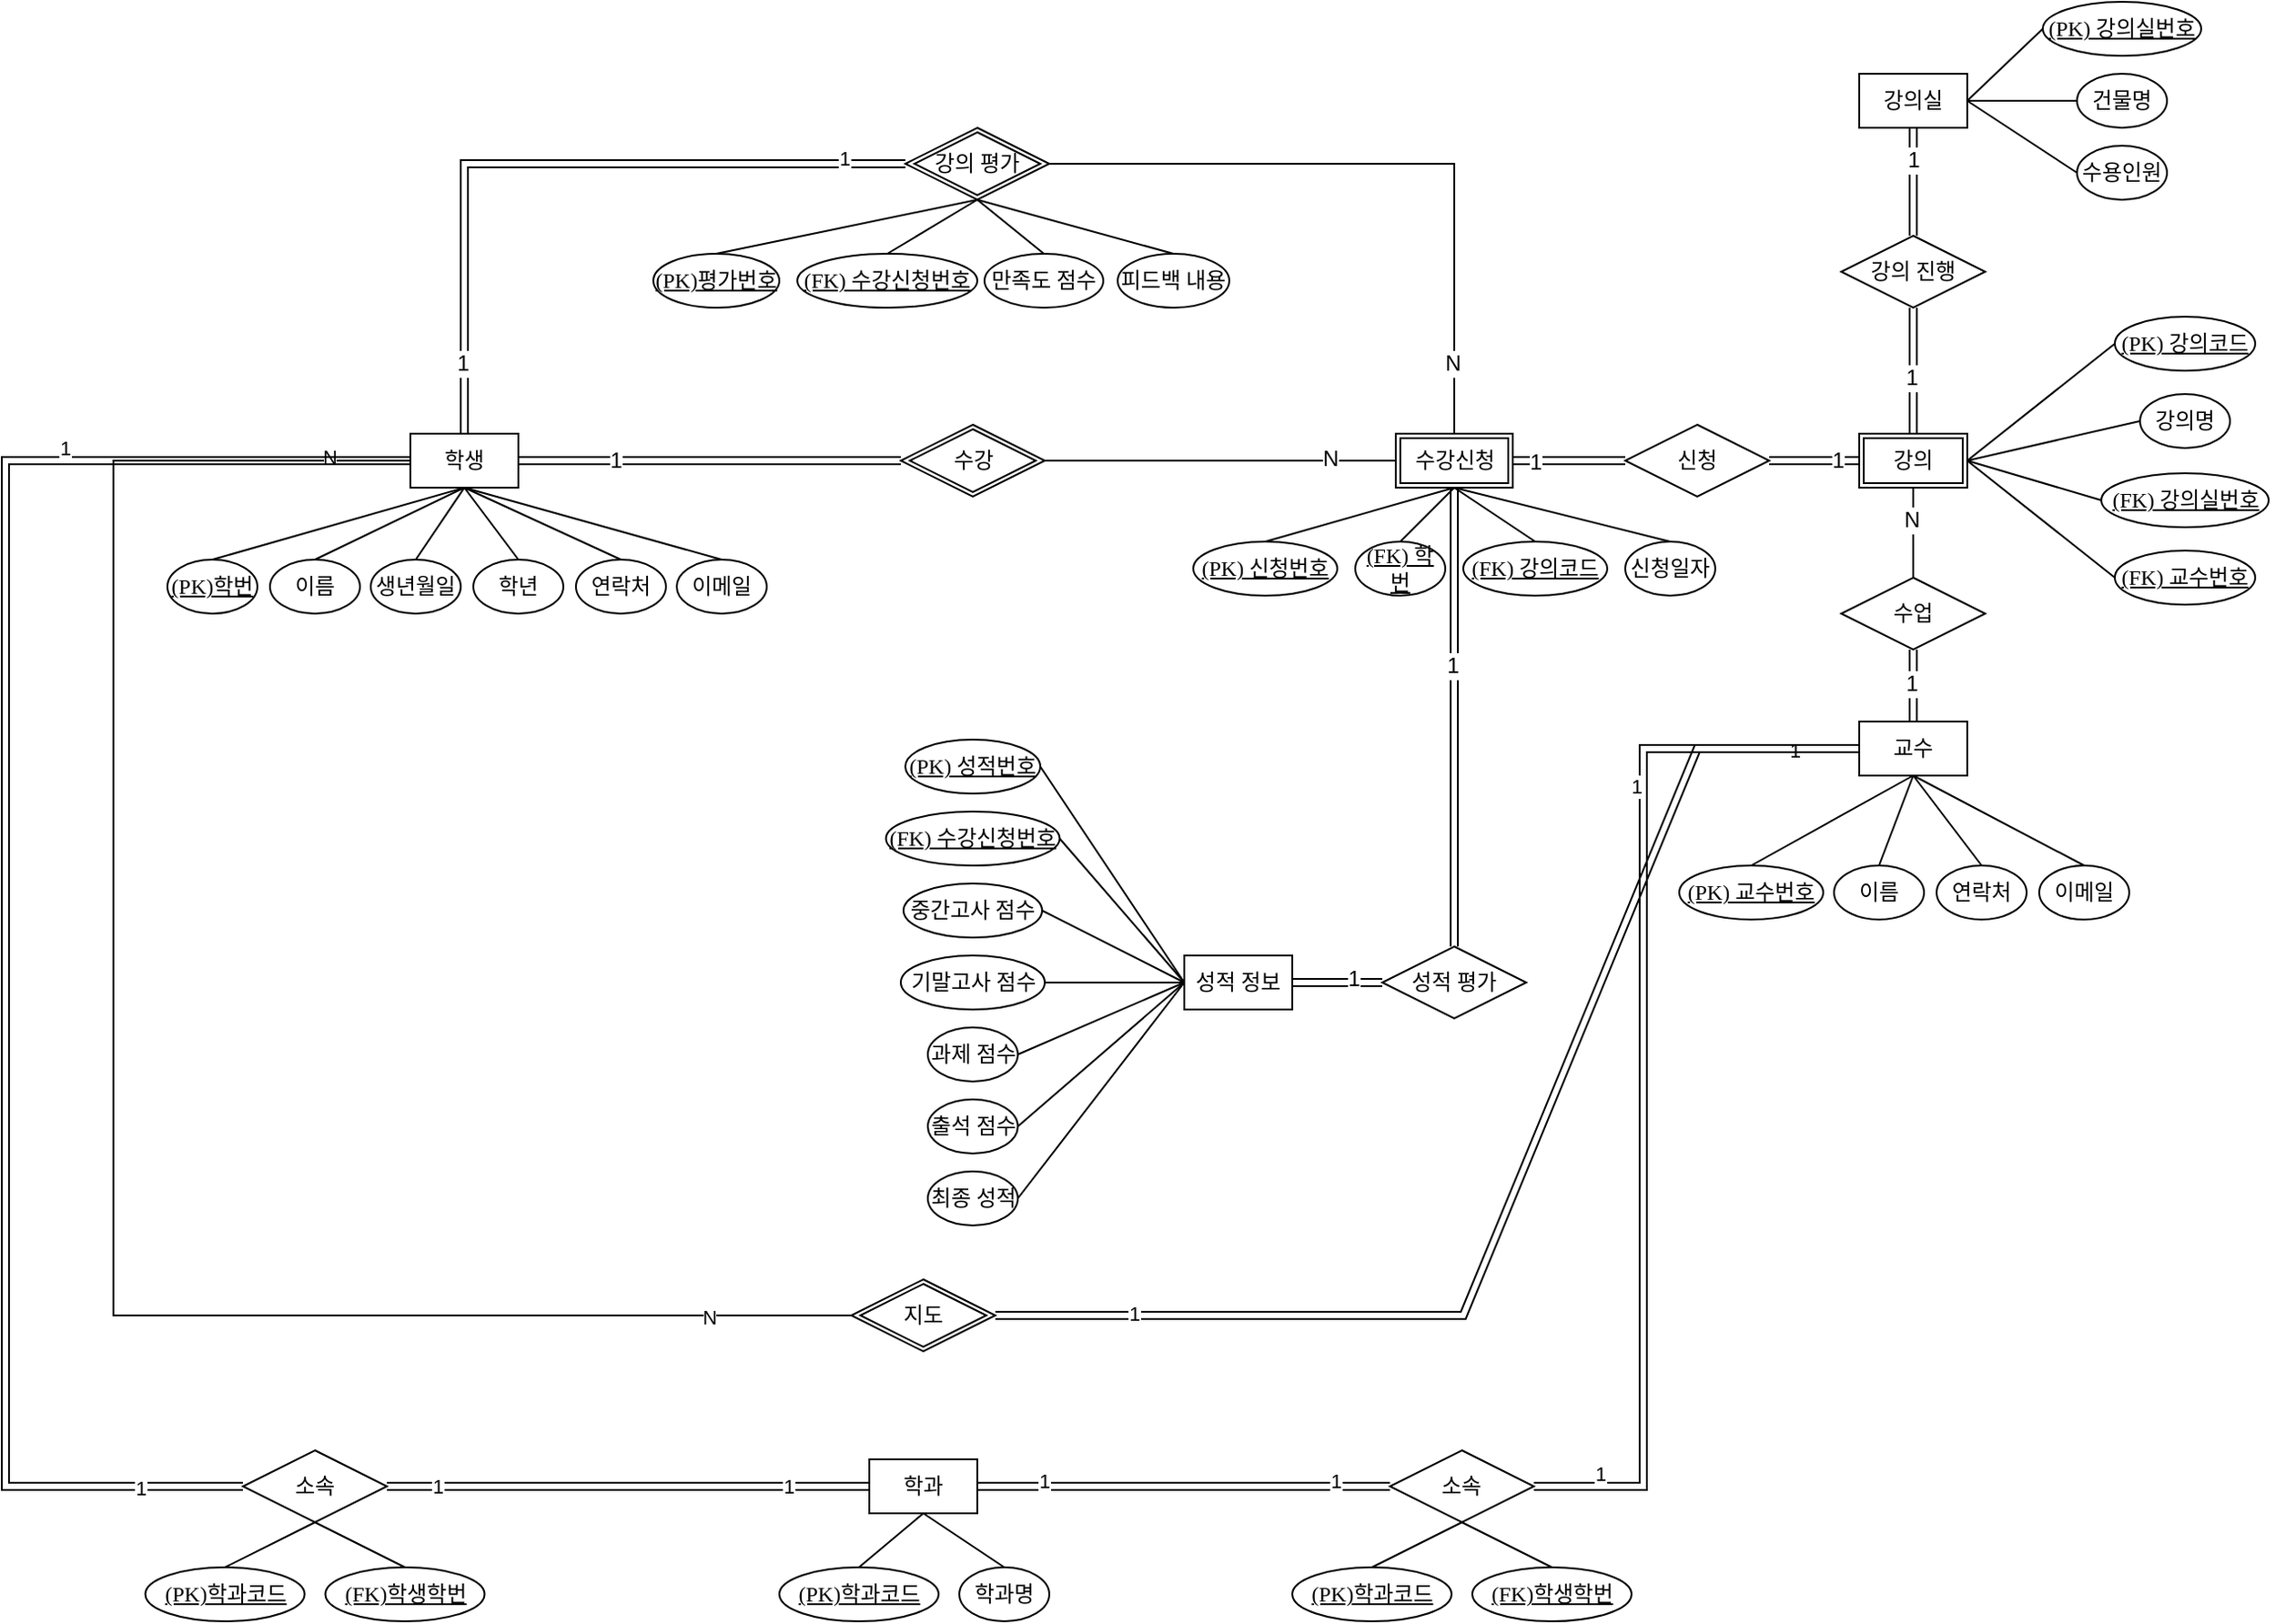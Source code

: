 <mxfile version="26.2.14">
  <diagram name="페이지-1" id="u4H2TjK39akYJ7ZPBIRg">
    <mxGraphModel dx="1124" dy="1346" grid="1" gridSize="10" guides="1" tooltips="1" connect="1" arrows="1" fold="1" page="1" pageScale="1" pageWidth="1500" pageHeight="1300" math="0" shadow="0">
      <root>
        <mxCell id="0" />
        <mxCell id="1" parent="0" />
        <mxCell id="-he7Gmgk-taw1Ec9X0cC-44" value="" style="group;fontFamily=Noto Sans KR;fontSource=https%3A%2F%2Ffonts.googleapis.com%2Fcss%3Ffamily%3DNoto%2BSans%2BKR;" parent="1" vertex="1" connectable="0">
          <mxGeometry x="1012" y="560" width="276" height="110" as="geometry" />
        </mxCell>
        <mxCell id="-he7Gmgk-taw1Ec9X0cC-17" value="&lt;font data-font-src=&quot;https://fonts.googleapis.com/css?family=Noto+Sans+KR&quot;&gt;교수&lt;/font&gt;" style="rounded=0;whiteSpace=wrap;html=1;fontFamily=Noto Sans KR;fontSource=https%3A%2F%2Ffonts.googleapis.com%2Fcss%3Ffamily%3DNoto%2BSans%2BKR;" parent="-he7Gmgk-taw1Ec9X0cC-44" vertex="1">
          <mxGeometry x="108" width="60" height="30" as="geometry" />
        </mxCell>
        <mxCell id="-he7Gmgk-taw1Ec9X0cC-19" value="&lt;font&gt;(PK) 교수번호&lt;/font&gt;" style="ellipse;whiteSpace=wrap;html=1;fontFamily=Noto Sans KR;fontSource=https%3A%2F%2Ffonts.googleapis.com%2Fcss%3Ffamily%3DNoto%2BSans%2BKR;fontStyle=4" parent="-he7Gmgk-taw1Ec9X0cC-44" vertex="1">
          <mxGeometry x="8" y="80" width="80" height="30" as="geometry" />
        </mxCell>
        <mxCell id="-he7Gmgk-taw1Ec9X0cC-20" value="&lt;font&gt;이름&lt;/font&gt;" style="ellipse;whiteSpace=wrap;html=1;fontFamily=Noto Sans KR;fontSource=https%3A%2F%2Ffonts.googleapis.com%2Fcss%3Ffamily%3DNoto%2BSans%2BKR;" parent="-he7Gmgk-taw1Ec9X0cC-44" vertex="1">
          <mxGeometry x="94" y="80" width="50" height="30" as="geometry" />
        </mxCell>
        <mxCell id="-he7Gmgk-taw1Ec9X0cC-21" value="연락처" style="ellipse;whiteSpace=wrap;html=1;fontFamily=Noto Sans KR;fontSource=https%3A%2F%2Ffonts.googleapis.com%2Fcss%3Ffamily%3DNoto%2BSans%2BKR;" parent="-he7Gmgk-taw1Ec9X0cC-44" vertex="1">
          <mxGeometry x="151" y="80" width="50" height="30" as="geometry" />
        </mxCell>
        <mxCell id="-he7Gmgk-taw1Ec9X0cC-22" value="이메일" style="ellipse;whiteSpace=wrap;html=1;fontFamily=Noto Sans KR;fontSource=https%3A%2F%2Ffonts.googleapis.com%2Fcss%3Ffamily%3DNoto%2BSans%2BKR;" parent="-he7Gmgk-taw1Ec9X0cC-44" vertex="1">
          <mxGeometry x="208" y="80" width="50" height="30" as="geometry" />
        </mxCell>
        <mxCell id="-he7Gmgk-taw1Ec9X0cC-26" value="" style="endArrow=none;html=1;rounded=0;entryX=0.5;entryY=1;entryDx=0;entryDy=0;exitX=0.5;exitY=0;exitDx=0;exitDy=0;fontFamily=Noto Sans KR;fontSource=https%3A%2F%2Ffonts.googleapis.com%2Fcss%3Ffamily%3DNoto%2BSans%2BKR;" parent="-he7Gmgk-taw1Ec9X0cC-44" source="-he7Gmgk-taw1Ec9X0cC-19" target="-he7Gmgk-taw1Ec9X0cC-17" edge="1">
          <mxGeometry width="50" height="50" relative="1" as="geometry">
            <mxPoint x="173" y="260" as="sourcePoint" />
            <mxPoint x="223" y="210" as="targetPoint" />
          </mxGeometry>
        </mxCell>
        <mxCell id="-he7Gmgk-taw1Ec9X0cC-27" value="" style="endArrow=none;html=1;rounded=0;entryX=0.5;entryY=1;entryDx=0;entryDy=0;exitX=0.5;exitY=0;exitDx=0;exitDy=0;fontFamily=Noto Sans KR;fontSource=https%3A%2F%2Ffonts.googleapis.com%2Fcss%3Ffamily%3DNoto%2BSans%2BKR;" parent="-he7Gmgk-taw1Ec9X0cC-44" source="-he7Gmgk-taw1Ec9X0cC-20" target="-he7Gmgk-taw1Ec9X0cC-17" edge="1">
          <mxGeometry width="50" height="50" relative="1" as="geometry">
            <mxPoint x="173" y="260" as="sourcePoint" />
            <mxPoint x="223" y="210" as="targetPoint" />
          </mxGeometry>
        </mxCell>
        <mxCell id="-he7Gmgk-taw1Ec9X0cC-28" value="" style="endArrow=none;html=1;rounded=0;entryX=0.5;entryY=1;entryDx=0;entryDy=0;exitX=0.5;exitY=0;exitDx=0;exitDy=0;fontFamily=Noto Sans KR;fontSource=https%3A%2F%2Ffonts.googleapis.com%2Fcss%3Ffamily%3DNoto%2BSans%2BKR;" parent="-he7Gmgk-taw1Ec9X0cC-44" source="-he7Gmgk-taw1Ec9X0cC-21" target="-he7Gmgk-taw1Ec9X0cC-17" edge="1">
          <mxGeometry width="50" height="50" relative="1" as="geometry">
            <mxPoint x="173" y="260" as="sourcePoint" />
            <mxPoint x="223" y="210" as="targetPoint" />
          </mxGeometry>
        </mxCell>
        <mxCell id="-he7Gmgk-taw1Ec9X0cC-29" value="" style="endArrow=none;html=1;rounded=0;entryX=0.5;entryY=1;entryDx=0;entryDy=0;exitX=0.5;exitY=0;exitDx=0;exitDy=0;fontFamily=Noto Sans KR;fontSource=https%3A%2F%2Ffonts.googleapis.com%2Fcss%3Ffamily%3DNoto%2BSans%2BKR;" parent="-he7Gmgk-taw1Ec9X0cC-44" source="-he7Gmgk-taw1Ec9X0cC-22" target="-he7Gmgk-taw1Ec9X0cC-17" edge="1">
          <mxGeometry width="50" height="50" relative="1" as="geometry">
            <mxPoint x="173" y="260" as="sourcePoint" />
            <mxPoint x="223" y="210" as="targetPoint" />
          </mxGeometry>
        </mxCell>
        <mxCell id="qAFrtIwpJTjvJXIb0N1f-30" value="" style="endArrow=none;html=1;rounded=0;exitX=1;exitY=0.5;exitDx=0;exitDy=0;fontFamily=Noto Sans KR;fontSource=https%3A%2F%2Ffonts.googleapis.com%2Fcss%3Ffamily%3DNoto%2BSans%2BKR;entryX=0;entryY=0.5;entryDx=0;entryDy=0;shape=link;" parent="1" source="qAFrtIwpJTjvJXIb0N1f-89" target="qAFrtIwpJTjvJXIb0N1f-105" edge="1">
          <mxGeometry width="50" height="50" relative="1" as="geometry">
            <mxPoint x="850" y="410" as="sourcePoint" />
            <mxPoint x="1000" y="438" as="targetPoint" />
          </mxGeometry>
        </mxCell>
        <mxCell id="qAFrtIwpJTjvJXIb0N1f-163" value="1" style="edgeLabel;html=1;align=center;verticalAlign=middle;resizable=0;points=[];pointerEvents=0;fontFamily=Helvetica;fontSize=12;fontColor=default;fillColor=none;gradientColor=none;" parent="qAFrtIwpJTjvJXIb0N1f-30" vertex="1" connectable="0">
          <mxGeometry x="-0.594" y="-1" relative="1" as="geometry">
            <mxPoint as="offset" />
          </mxGeometry>
        </mxCell>
        <mxCell id="qAFrtIwpJTjvJXIb0N1f-86" value="" style="endArrow=none;html=1;rounded=0;fontFamily=Helvetica;fontSize=12;fontColor=default;entryX=0.5;entryY=0;entryDx=0;entryDy=0;exitX=0;exitY=0.5;exitDx=0;exitDy=0;shape=link;" parent="1" source="qAFrtIwpJTjvJXIb0N1f-98" target="-he7Gmgk-taw1Ec9X0cC-1" edge="1">
          <mxGeometry width="50" height="50" relative="1" as="geometry">
            <mxPoint x="600" y="490" as="sourcePoint" />
            <mxPoint x="970" y="600" as="targetPoint" />
            <Array as="points">
              <mxPoint x="345" y="250" />
            </Array>
          </mxGeometry>
        </mxCell>
        <mxCell id="qAFrtIwpJTjvJXIb0N1f-146" value="1" style="edgeLabel;html=1;align=center;verticalAlign=middle;resizable=0;points=[];pointerEvents=0;fontFamily=Helvetica;fontSize=12;fontColor=default;fillColor=none;gradientColor=none;" parent="qAFrtIwpJTjvJXIb0N1f-86" vertex="1" connectable="0">
          <mxGeometry x="0.797" y="-1" relative="1" as="geometry">
            <mxPoint y="1" as="offset" />
          </mxGeometry>
        </mxCell>
        <mxCell id="p_DmAXAKI90noaZqmgIT-13" value="1" style="edgeLabel;html=1;align=center;verticalAlign=middle;resizable=0;points=[];" vertex="1" connectable="0" parent="qAFrtIwpJTjvJXIb0N1f-86">
          <mxGeometry x="-0.825" y="-5" relative="1" as="geometry">
            <mxPoint y="2" as="offset" />
          </mxGeometry>
        </mxCell>
        <mxCell id="qAFrtIwpJTjvJXIb0N1f-17" value="&lt;font&gt;(PK) 신청번호&lt;/font&gt;" style="ellipse;whiteSpace=wrap;html=1;fontFamily=Noto Sans KR;fontSource=https%3A%2F%2Ffonts.googleapis.com%2Fcss%3Ffamily%3DNoto%2BSans%2BKR;fontStyle=4" parent="1" vertex="1">
          <mxGeometry x="750" y="460" width="80" height="30" as="geometry" />
        </mxCell>
        <mxCell id="qAFrtIwpJTjvJXIb0N1f-18" value="&lt;font&gt;&lt;u&gt;(FK) 학번&lt;/u&gt;&lt;/font&gt;" style="ellipse;whiteSpace=wrap;html=1;fontFamily=Noto Sans KR;fontSource=https%3A%2F%2Ffonts.googleapis.com%2Fcss%3Ffamily%3DNoto%2BSans%2BKR;" parent="1" vertex="1">
          <mxGeometry x="840" y="460" width="50" height="30" as="geometry" />
        </mxCell>
        <mxCell id="qAFrtIwpJTjvJXIb0N1f-20" value="&lt;font&gt;신청일자&lt;/font&gt;" style="ellipse;whiteSpace=wrap;html=1;fontFamily=Noto Sans KR;fontSource=https%3A%2F%2Ffonts.googleapis.com%2Fcss%3Ffamily%3DNoto%2BSans%2BKR;" parent="1" vertex="1">
          <mxGeometry x="990" y="460" width="50" height="30" as="geometry" />
        </mxCell>
        <mxCell id="qAFrtIwpJTjvJXIb0N1f-23" value="" style="endArrow=none;html=1;rounded=0;exitX=0.5;exitY=0;exitDx=0;exitDy=0;entryX=0.5;entryY=1;entryDx=0;entryDy=0;fontFamily=Noto Sans KR;fontSource=https%3A%2F%2Ffonts.googleapis.com%2Fcss%3Ffamily%3DNoto%2BSans%2BKR;" parent="1" source="qAFrtIwpJTjvJXIb0N1f-17" target="qAFrtIwpJTjvJXIb0N1f-89" edge="1">
          <mxGeometry width="50" height="50" relative="1" as="geometry">
            <mxPoint x="520" y="360" as="sourcePoint" />
            <mxPoint x="805" y="390" as="targetPoint" />
          </mxGeometry>
        </mxCell>
        <mxCell id="qAFrtIwpJTjvJXIb0N1f-24" value="" style="endArrow=none;html=1;rounded=0;entryX=0.5;entryY=1;entryDx=0;entryDy=0;exitX=0.5;exitY=0;exitDx=0;exitDy=0;fontFamily=Noto Sans KR;fontSource=https%3A%2F%2Ffonts.googleapis.com%2Fcss%3Ffamily%3DNoto%2BSans%2BKR;" parent="1" source="qAFrtIwpJTjvJXIb0N1f-18" target="qAFrtIwpJTjvJXIb0N1f-89" edge="1">
          <mxGeometry width="50" height="50" relative="1" as="geometry">
            <mxPoint x="520" y="360" as="sourcePoint" />
            <mxPoint x="805" y="390" as="targetPoint" />
          </mxGeometry>
        </mxCell>
        <mxCell id="qAFrtIwpJTjvJXIb0N1f-25" value="" style="endArrow=none;html=1;rounded=0;entryX=0.5;entryY=1;entryDx=0;entryDy=0;exitX=0.5;exitY=0;exitDx=0;exitDy=0;fontFamily=Noto Sans KR;fontSource=https%3A%2F%2Ffonts.googleapis.com%2Fcss%3Ffamily%3DNoto%2BSans%2BKR;" parent="1" source="qAFrtIwpJTjvJXIb0N1f-19" target="qAFrtIwpJTjvJXIb0N1f-89" edge="1">
          <mxGeometry width="50" height="50" relative="1" as="geometry">
            <mxPoint x="520" y="360" as="sourcePoint" />
            <mxPoint x="805" y="390" as="targetPoint" />
          </mxGeometry>
        </mxCell>
        <mxCell id="qAFrtIwpJTjvJXIb0N1f-26" value="" style="endArrow=none;html=1;rounded=0;entryX=0.5;entryY=1;entryDx=0;entryDy=0;exitX=0.5;exitY=0;exitDx=0;exitDy=0;fontFamily=Noto Sans KR;fontSource=https%3A%2F%2Ffonts.googleapis.com%2Fcss%3Ffamily%3DNoto%2BSans%2BKR;" parent="1" source="qAFrtIwpJTjvJXIb0N1f-20" target="qAFrtIwpJTjvJXIb0N1f-89" edge="1">
          <mxGeometry width="50" height="50" relative="1" as="geometry">
            <mxPoint x="520" y="360" as="sourcePoint" />
            <mxPoint x="805" y="390" as="targetPoint" />
          </mxGeometry>
        </mxCell>
        <mxCell id="qAFrtIwpJTjvJXIb0N1f-104" value="" style="endArrow=none;html=1;rounded=0;fontFamily=Helvetica;fontSize=12;fontColor=default;entryX=0.5;entryY=0;entryDx=0;entryDy=0;exitX=1;exitY=0.5;exitDx=0;exitDy=0;" parent="1" source="qAFrtIwpJTjvJXIb0N1f-98" target="qAFrtIwpJTjvJXIb0N1f-89" edge="1">
          <mxGeometry width="50" height="50" relative="1" as="geometry">
            <mxPoint x="670" y="470" as="sourcePoint" />
            <mxPoint x="720" y="420" as="targetPoint" />
            <Array as="points">
              <mxPoint x="895" y="250" />
            </Array>
          </mxGeometry>
        </mxCell>
        <mxCell id="qAFrtIwpJTjvJXIb0N1f-147" value="N" style="edgeLabel;html=1;align=center;verticalAlign=middle;resizable=0;points=[];pointerEvents=0;fontFamily=Helvetica;fontSize=12;fontColor=default;fillColor=none;gradientColor=none;" parent="qAFrtIwpJTjvJXIb0N1f-104" vertex="1" connectable="0">
          <mxGeometry x="0.786" y="-1" relative="1" as="geometry">
            <mxPoint y="1" as="offset" />
          </mxGeometry>
        </mxCell>
        <mxCell id="qAFrtIwpJTjvJXIb0N1f-105" value="신청" style="rhombus;whiteSpace=wrap;html=1;pointerEvents=0;align=center;verticalAlign=middle;fontFamily=Noto Sans KR;fontSize=12;labelBackgroundColor=none;fontSource=https%3A%2F%2Ffonts.googleapis.com%2Fcss%3Ffamily%3DNoto%2BSans%2BKR;" parent="1" vertex="1">
          <mxGeometry x="990" y="395" width="80" height="40" as="geometry" />
        </mxCell>
        <mxCell id="qAFrtIwpJTjvJXIb0N1f-109" value="" style="endArrow=none;html=1;rounded=0;fontFamily=Helvetica;fontSize=12;fontColor=default;entryX=0;entryY=0.5;entryDx=0;entryDy=0;exitX=1;exitY=0.5;exitDx=0;exitDy=0;shape=link;" parent="1" source="qAFrtIwpJTjvJXIb0N1f-105" target="-he7Gmgk-taw1Ec9X0cC-32" edge="1">
          <mxGeometry width="50" height="50" relative="1" as="geometry">
            <mxPoint x="890" y="600" as="sourcePoint" />
            <mxPoint x="940" y="550" as="targetPoint" />
          </mxGeometry>
        </mxCell>
        <mxCell id="qAFrtIwpJTjvJXIb0N1f-164" value="1" style="edgeLabel;html=1;align=center;verticalAlign=middle;resizable=0;points=[];pointerEvents=0;fontFamily=Helvetica;fontSize=12;fontColor=default;fillColor=none;gradientColor=none;" parent="qAFrtIwpJTjvJXIb0N1f-109" vertex="1" connectable="0">
          <mxGeometry x="0.512" relative="1" as="geometry">
            <mxPoint as="offset" />
          </mxGeometry>
        </mxCell>
        <mxCell id="qAFrtIwpJTjvJXIb0N1f-114" value="" style="group" parent="1" vertex="1" connectable="0">
          <mxGeometry x="1120" y="335" width="230" height="160" as="geometry" />
        </mxCell>
        <mxCell id="-he7Gmgk-taw1Ec9X0cC-32" value="&lt;font data-font-src=&quot;https://fonts.googleapis.com/css?family=Noto+Sans+KR&quot;&gt;강의&lt;/font&gt;" style="rounded=0;whiteSpace=wrap;html=1;fontFamily=Noto Sans KR;fontSource=https%3A%2F%2Ffonts.googleapis.com%2Fcss%3Ffamily%3DNoto%2BSans%2BKR;" parent="qAFrtIwpJTjvJXIb0N1f-114" vertex="1">
          <mxGeometry y="65" width="60" height="30" as="geometry" />
        </mxCell>
        <mxCell id="-he7Gmgk-taw1Ec9X0cC-34" value="&lt;font&gt;&lt;u&gt;(PK) 강의코드&lt;/u&gt;&lt;/font&gt;" style="ellipse;whiteSpace=wrap;html=1;fontFamily=Noto Sans KR;fontSource=https%3A%2F%2Ffonts.googleapis.com%2Fcss%3Ffamily%3DNoto%2BSans%2BKR;" parent="qAFrtIwpJTjvJXIb0N1f-114" vertex="1">
          <mxGeometry x="142" width="78" height="30" as="geometry" />
        </mxCell>
        <mxCell id="-he7Gmgk-taw1Ec9X0cC-35" value="&lt;font&gt;강의명&lt;/font&gt;" style="ellipse;whiteSpace=wrap;html=1;fontFamily=Noto Sans KR;fontSource=https%3A%2F%2Ffonts.googleapis.com%2Fcss%3Ffamily%3DNoto%2BSans%2BKR;" parent="qAFrtIwpJTjvJXIb0N1f-114" vertex="1">
          <mxGeometry x="156" y="43" width="50" height="30" as="geometry" />
        </mxCell>
        <mxCell id="-he7Gmgk-taw1Ec9X0cC-36" value="&lt;span style=&quot;&quot;&gt;&lt;u&gt;(FK) 강의실번호&lt;/u&gt;&lt;/span&gt;" style="ellipse;whiteSpace=wrap;html=1;fontFamily=Noto Sans KR;fontSource=https%3A%2F%2Ffonts.googleapis.com%2Fcss%3Ffamily%3DNoto%2BSans%2BKR;" parent="qAFrtIwpJTjvJXIb0N1f-114" vertex="1">
          <mxGeometry x="134.5" y="87" width="93" height="30" as="geometry" />
        </mxCell>
        <mxCell id="-he7Gmgk-taw1Ec9X0cC-37" value="&lt;font&gt;&lt;u&gt;(FK) 교수번호&lt;/u&gt;&lt;/font&gt;" style="ellipse;whiteSpace=wrap;html=1;fontFamily=Noto Sans KR;fontSource=https%3A%2F%2Ffonts.googleapis.com%2Fcss%3Ffamily%3DNoto%2BSans%2BKR;" parent="qAFrtIwpJTjvJXIb0N1f-114" vertex="1">
          <mxGeometry x="142" y="130" width="78" height="30" as="geometry" />
        </mxCell>
        <mxCell id="qAFrtIwpJTjvJXIb0N1f-110" value="" style="endArrow=none;html=1;rounded=0;fontFamily=Helvetica;fontSize=12;fontColor=default;entryX=1;entryY=0.5;entryDx=0;entryDy=0;exitX=0;exitY=0.5;exitDx=0;exitDy=0;" parent="qAFrtIwpJTjvJXIb0N1f-114" source="-he7Gmgk-taw1Ec9X0cC-34" target="-he7Gmgk-taw1Ec9X0cC-32" edge="1">
          <mxGeometry width="50" height="50" relative="1" as="geometry">
            <mxPoint x="187" y="122.5" as="sourcePoint" />
            <mxPoint x="237" y="72.5" as="targetPoint" />
          </mxGeometry>
        </mxCell>
        <mxCell id="qAFrtIwpJTjvJXIb0N1f-111" value="" style="endArrow=none;html=1;rounded=0;fontFamily=Helvetica;fontSize=12;fontColor=default;exitX=1;exitY=0.5;exitDx=0;exitDy=0;entryX=0;entryY=0.5;entryDx=0;entryDy=0;" parent="qAFrtIwpJTjvJXIb0N1f-114" source="-he7Gmgk-taw1Ec9X0cC-32" target="-he7Gmgk-taw1Ec9X0cC-35" edge="1">
          <mxGeometry width="50" height="50" relative="1" as="geometry">
            <mxPoint x="187" y="122.5" as="sourcePoint" />
            <mxPoint x="237" y="72.5" as="targetPoint" />
          </mxGeometry>
        </mxCell>
        <mxCell id="qAFrtIwpJTjvJXIb0N1f-112" value="" style="endArrow=none;html=1;rounded=0;fontFamily=Helvetica;fontSize=12;fontColor=default;entryX=1;entryY=0.5;entryDx=0;entryDy=0;exitX=0;exitY=0.5;exitDx=0;exitDy=0;" parent="qAFrtIwpJTjvJXIb0N1f-114" source="-he7Gmgk-taw1Ec9X0cC-36" target="-he7Gmgk-taw1Ec9X0cC-32" edge="1">
          <mxGeometry width="50" height="50" relative="1" as="geometry">
            <mxPoint x="187" y="122.5" as="sourcePoint" />
            <mxPoint x="237" y="72.5" as="targetPoint" />
          </mxGeometry>
        </mxCell>
        <mxCell id="qAFrtIwpJTjvJXIb0N1f-113" value="" style="endArrow=none;html=1;rounded=0;fontFamily=Helvetica;fontSize=12;fontColor=default;entryX=1;entryY=0.5;entryDx=0;entryDy=0;exitX=0;exitY=0.5;exitDx=0;exitDy=0;" parent="qAFrtIwpJTjvJXIb0N1f-114" source="-he7Gmgk-taw1Ec9X0cC-37" target="-he7Gmgk-taw1Ec9X0cC-32" edge="1">
          <mxGeometry width="50" height="50" relative="1" as="geometry">
            <mxPoint x="187" y="122.5" as="sourcePoint" />
            <mxPoint x="237" y="72.5" as="targetPoint" />
          </mxGeometry>
        </mxCell>
        <mxCell id="qAFrtIwpJTjvJXIb0N1f-159" value="" style="rounded=0;whiteSpace=wrap;html=1;fontFamily=Noto Sans KR;fontSource=https%3A%2F%2Ffonts.googleapis.com%2Fcss%3Ffamily%3DNoto%2BSans%2BKR;fillColor=none;" parent="qAFrtIwpJTjvJXIb0N1f-114" vertex="1">
          <mxGeometry x="2.5" y="67.5" width="55" height="25" as="geometry" />
        </mxCell>
        <mxCell id="qAFrtIwpJTjvJXIb0N1f-117" value="" style="group" parent="1" vertex="1" connectable="0">
          <mxGeometry x="1120" y="160" width="190" height="110" as="geometry" />
        </mxCell>
        <mxCell id="qAFrtIwpJTjvJXIb0N1f-2" value="&lt;font data-font-src=&quot;https://fonts.googleapis.com/css?family=Noto+Sans+KR&quot;&gt;강의실&lt;/font&gt;" style="rounded=0;whiteSpace=wrap;html=1;fontFamily=Noto Sans KR;fontSource=https%3A%2F%2Ffonts.googleapis.com%2Fcss%3Ffamily%3DNoto%2BSans%2BKR;" parent="qAFrtIwpJTjvJXIb0N1f-117" vertex="1">
          <mxGeometry y="40" width="60" height="30" as="geometry" />
        </mxCell>
        <mxCell id="qAFrtIwpJTjvJXIb0N1f-5" value="&lt;font&gt;건물명&lt;/font&gt;" style="ellipse;whiteSpace=wrap;html=1;fontFamily=Noto Sans KR;fontSource=https%3A%2F%2Ffonts.googleapis.com%2Fcss%3Ffamily%3DNoto%2BSans%2BKR;" parent="qAFrtIwpJTjvJXIb0N1f-117" vertex="1">
          <mxGeometry x="121" y="40" width="50" height="30" as="geometry" />
        </mxCell>
        <mxCell id="qAFrtIwpJTjvJXIb0N1f-6" value="&lt;font&gt;수용인원&lt;/font&gt;" style="ellipse;whiteSpace=wrap;html=1;fontFamily=Noto Sans KR;fontSource=https%3A%2F%2Ffonts.googleapis.com%2Fcss%3Ffamily%3DNoto%2BSans%2BKR;" parent="qAFrtIwpJTjvJXIb0N1f-117" vertex="1">
          <mxGeometry x="121" y="80" width="50" height="30" as="geometry" />
        </mxCell>
        <mxCell id="qAFrtIwpJTjvJXIb0N1f-9" value="" style="endArrow=none;html=1;rounded=0;entryX=1;entryY=0.5;entryDx=0;entryDy=0;fontFamily=Noto Sans KR;fontSource=https%3A%2F%2Ffonts.googleapis.com%2Fcss%3Ffamily%3DNoto%2BSans%2BKR;exitX=0;exitY=0.5;exitDx=0;exitDy=0;" parent="qAFrtIwpJTjvJXIb0N1f-117" source="qAFrtIwpJTjvJXIb0N1f-13" target="qAFrtIwpJTjvJXIb0N1f-2" edge="1">
          <mxGeometry width="50" height="50" relative="1" as="geometry">
            <mxPoint x="122" y="20" as="sourcePoint" />
            <mxPoint x="125" y="250" as="targetPoint" />
          </mxGeometry>
        </mxCell>
        <mxCell id="qAFrtIwpJTjvJXIb0N1f-13" value="&lt;span style=&quot;&quot;&gt;&lt;u&gt;(PK) 강의실번호&lt;/u&gt;&lt;/span&gt;" style="ellipse;whiteSpace=wrap;html=1;fontFamily=Noto Sans KR;fontSource=https%3A%2F%2Ffonts.googleapis.com%2Fcss%3Ffamily%3DNoto%2BSans%2BKR;" parent="qAFrtIwpJTjvJXIb0N1f-117" vertex="1">
          <mxGeometry x="102" width="88" height="30" as="geometry" />
        </mxCell>
        <mxCell id="qAFrtIwpJTjvJXIb0N1f-115" value="" style="endArrow=none;html=1;rounded=0;entryX=1;entryY=0.5;entryDx=0;entryDy=0;fontFamily=Noto Sans KR;fontSource=https%3A%2F%2Ffonts.googleapis.com%2Fcss%3Ffamily%3DNoto%2BSans%2BKR;exitX=0;exitY=0.5;exitDx=0;exitDy=0;" parent="qAFrtIwpJTjvJXIb0N1f-117" source="qAFrtIwpJTjvJXIb0N1f-5" target="qAFrtIwpJTjvJXIb0N1f-2" edge="1">
          <mxGeometry width="50" height="50" relative="1" as="geometry">
            <mxPoint x="112" y="25" as="sourcePoint" />
            <mxPoint x="70" y="65" as="targetPoint" />
          </mxGeometry>
        </mxCell>
        <mxCell id="qAFrtIwpJTjvJXIb0N1f-116" value="" style="endArrow=none;html=1;rounded=0;entryX=1;entryY=0.5;entryDx=0;entryDy=0;fontFamily=Noto Sans KR;fontSource=https%3A%2F%2Ffonts.googleapis.com%2Fcss%3Ffamily%3DNoto%2BSans%2BKR;exitX=0;exitY=0.5;exitDx=0;exitDy=0;" parent="qAFrtIwpJTjvJXIb0N1f-117" source="qAFrtIwpJTjvJXIb0N1f-6" target="qAFrtIwpJTjvJXIb0N1f-2" edge="1">
          <mxGeometry width="50" height="50" relative="1" as="geometry">
            <mxPoint x="122" y="35" as="sourcePoint" />
            <mxPoint x="80" y="75" as="targetPoint" />
          </mxGeometry>
        </mxCell>
        <mxCell id="qAFrtIwpJTjvJXIb0N1f-118" value="" style="endArrow=none;html=1;rounded=0;fontFamily=Helvetica;fontSize=12;fontColor=default;entryX=0.5;entryY=1;entryDx=0;entryDy=0;exitX=0.5;exitY=0;exitDx=0;exitDy=0;shape=link;" parent="1" source="qAFrtIwpJTjvJXIb0N1f-120" target="qAFrtIwpJTjvJXIb0N1f-2" edge="1">
          <mxGeometry width="50" height="50" relative="1" as="geometry">
            <mxPoint x="1150" y="220" as="sourcePoint" />
            <mxPoint x="1340" y="200" as="targetPoint" />
          </mxGeometry>
        </mxCell>
        <mxCell id="qAFrtIwpJTjvJXIb0N1f-162" value="1" style="edgeLabel;html=1;align=center;verticalAlign=middle;resizable=0;points=[];pointerEvents=0;fontFamily=Helvetica;fontSize=12;fontColor=default;fillColor=none;gradientColor=none;" parent="qAFrtIwpJTjvJXIb0N1f-118" vertex="1" connectable="0">
          <mxGeometry x="0.404" relative="1" as="geometry">
            <mxPoint as="offset" />
          </mxGeometry>
        </mxCell>
        <mxCell id="qAFrtIwpJTjvJXIb0N1f-120" value="강의 진행" style="rhombus;whiteSpace=wrap;html=1;pointerEvents=0;align=center;verticalAlign=middle;fontFamily=Noto Sans KR;fontSize=12;labelBackgroundColor=none;fontSource=https%3A%2F%2Ffonts.googleapis.com%2Fcss%3Ffamily%3DNoto%2BSans%2BKR;" parent="1" vertex="1">
          <mxGeometry x="1110" y="290" width="80" height="40" as="geometry" />
        </mxCell>
        <mxCell id="qAFrtIwpJTjvJXIb0N1f-122" value="" style="endArrow=none;html=1;rounded=0;fontFamily=Helvetica;fontSize=12;fontColor=default;entryX=0.5;entryY=1;entryDx=0;entryDy=0;exitX=0.5;exitY=0;exitDx=0;exitDy=0;shape=link;" parent="1" source="-he7Gmgk-taw1Ec9X0cC-32" target="qAFrtIwpJTjvJXIb0N1f-120" edge="1">
          <mxGeometry width="50" height="50" relative="1" as="geometry">
            <mxPoint x="1290" y="250" as="sourcePoint" />
            <mxPoint x="1340" y="200" as="targetPoint" />
          </mxGeometry>
        </mxCell>
        <mxCell id="qAFrtIwpJTjvJXIb0N1f-161" value="1" style="edgeLabel;html=1;align=center;verticalAlign=middle;resizable=0;points=[];pointerEvents=0;fontFamily=Helvetica;fontSize=12;fontColor=default;fillColor=none;gradientColor=none;" parent="qAFrtIwpJTjvJXIb0N1f-122" vertex="1" connectable="0">
          <mxGeometry x="-0.116" y="-1" relative="1" as="geometry">
            <mxPoint x="-2" as="offset" />
          </mxGeometry>
        </mxCell>
        <mxCell id="qAFrtIwpJTjvJXIb0N1f-124" value="" style="group" parent="1" vertex="1" connectable="0">
          <mxGeometry x="500" y="230" width="270" height="100" as="geometry" />
        </mxCell>
        <mxCell id="qAFrtIwpJTjvJXIb0N1f-77" value="&lt;font&gt;&lt;u&gt;(FK) 수강신청번호&lt;/u&gt;&lt;/font&gt;" style="ellipse;whiteSpace=wrap;html=1;fontFamily=Noto Sans KR;fontSource=https%3A%2F%2Ffonts.googleapis.com%2Fcss%3Ffamily%3DNoto%2BSans%2BKR;" parent="qAFrtIwpJTjvJXIb0N1f-124" vertex="1">
          <mxGeometry x="30" y="70" width="100" height="30" as="geometry" />
        </mxCell>
        <mxCell id="qAFrtIwpJTjvJXIb0N1f-78" value="&lt;span style=&quot;&quot;&gt;만족도 점수&lt;/span&gt;" style="ellipse;whiteSpace=wrap;html=1;fontFamily=Noto Sans KR;fontSource=https%3A%2F%2Ffonts.googleapis.com%2Fcss%3Ffamily%3DNoto%2BSans%2BKR;" parent="qAFrtIwpJTjvJXIb0N1f-124" vertex="1">
          <mxGeometry x="134" y="70" width="66" height="30" as="geometry" />
        </mxCell>
        <mxCell id="qAFrtIwpJTjvJXIb0N1f-79" value="&lt;font&gt;피드백 내용&lt;/font&gt;" style="ellipse;whiteSpace=wrap;html=1;fontFamily=Noto Sans KR;fontSource=https%3A%2F%2Ffonts.googleapis.com%2Fcss%3Ffamily%3DNoto%2BSans%2BKR;" parent="qAFrtIwpJTjvJXIb0N1f-124" vertex="1">
          <mxGeometry x="208" y="70" width="62" height="30" as="geometry" />
        </mxCell>
        <mxCell id="qAFrtIwpJTjvJXIb0N1f-98" value="강의 평가" style="rhombus;whiteSpace=wrap;html=1;pointerEvents=0;align=center;verticalAlign=middle;fontFamily=Noto Sans KR;fontSize=12;labelBackgroundColor=none;fontSource=https%3A%2F%2Ffonts.googleapis.com%2Fcss%3Ffamily%3DNoto%2BSans%2BKR;" parent="qAFrtIwpJTjvJXIb0N1f-124" vertex="1">
          <mxGeometry x="90" width="80" height="40" as="geometry" />
        </mxCell>
        <mxCell id="qAFrtIwpJTjvJXIb0N1f-81" value="" style="endArrow=none;html=1;rounded=0;entryX=0.5;entryY=1;entryDx=0;entryDy=0;exitX=0.5;exitY=0;exitDx=0;exitDy=0;fontFamily=Noto Sans KR;fontSource=https%3A%2F%2Ffonts.googleapis.com%2Fcss%3Ffamily%3DNoto%2BSans%2BKR;" parent="qAFrtIwpJTjvJXIb0N1f-124" source="qAFrtIwpJTjvJXIb0N1f-77" target="qAFrtIwpJTjvJXIb0N1f-98" edge="1">
          <mxGeometry width="50" height="50" relative="1" as="geometry">
            <mxPoint x="247" y="315" as="sourcePoint" />
            <mxPoint x="253" y="90" as="targetPoint" />
          </mxGeometry>
        </mxCell>
        <mxCell id="qAFrtIwpJTjvJXIb0N1f-82" value="" style="endArrow=none;html=1;rounded=0;entryX=0.5;entryY=1;entryDx=0;entryDy=0;exitX=0.5;exitY=0;exitDx=0;exitDy=0;fontFamily=Noto Sans KR;fontSource=https%3A%2F%2Ffonts.googleapis.com%2Fcss%3Ffamily%3DNoto%2BSans%2BKR;" parent="qAFrtIwpJTjvJXIb0N1f-124" source="qAFrtIwpJTjvJXIb0N1f-78" target="qAFrtIwpJTjvJXIb0N1f-98" edge="1">
          <mxGeometry width="50" height="50" relative="1" as="geometry">
            <mxPoint x="247" y="315" as="sourcePoint" />
            <mxPoint x="253" y="90" as="targetPoint" />
          </mxGeometry>
        </mxCell>
        <mxCell id="qAFrtIwpJTjvJXIb0N1f-83" value="" style="endArrow=none;html=1;rounded=0;entryX=0.5;entryY=1;entryDx=0;entryDy=0;exitX=0.5;exitY=0;exitDx=0;exitDy=0;fontFamily=Noto Sans KR;fontSource=https%3A%2F%2Ffonts.googleapis.com%2Fcss%3Ffamily%3DNoto%2BSans%2BKR;" parent="qAFrtIwpJTjvJXIb0N1f-124" source="qAFrtIwpJTjvJXIb0N1f-79" target="qAFrtIwpJTjvJXIb0N1f-98" edge="1">
          <mxGeometry width="50" height="50" relative="1" as="geometry">
            <mxPoint x="247" y="315" as="sourcePoint" />
            <mxPoint x="253" y="90" as="targetPoint" />
          </mxGeometry>
        </mxCell>
        <mxCell id="qAFrtIwpJTjvJXIb0N1f-158" value="" style="rhombus;whiteSpace=wrap;html=1;pointerEvents=0;align=center;verticalAlign=middle;fontFamily=Noto Sans KR;fontSize=12;labelBackgroundColor=none;fontSource=https%3A%2F%2Ffonts.googleapis.com%2Fcss%3Ffamily%3DNoto%2BSans%2BKR;fillColor=none;" parent="qAFrtIwpJTjvJXIb0N1f-124" vertex="1">
          <mxGeometry x="95" y="2.5" width="70" height="35" as="geometry" />
        </mxCell>
        <mxCell id="qAFrtIwpJTjvJXIb0N1f-125" value="" style="endArrow=none;html=1;rounded=0;fontFamily=Helvetica;fontSize=12;fontColor=default;entryX=0;entryY=0.5;entryDx=0;entryDy=0;exitX=1;exitY=0.5;exitDx=0;exitDy=0;strokeColor=default;shape=link;" parent="1" source="-he7Gmgk-taw1Ec9X0cC-1" target="qAFrtIwpJTjvJXIb0N1f-90" edge="1">
          <mxGeometry width="50" height="50" relative="1" as="geometry">
            <mxPoint x="550" y="410" as="sourcePoint" />
            <mxPoint x="600" y="360" as="targetPoint" />
          </mxGeometry>
        </mxCell>
        <mxCell id="qAFrtIwpJTjvJXIb0N1f-148" value="1" style="edgeLabel;html=1;align=center;verticalAlign=middle;resizable=0;points=[];pointerEvents=0;fontFamily=Helvetica;fontSize=12;fontColor=default;fillColor=none;gradientColor=none;" parent="qAFrtIwpJTjvJXIb0N1f-125" vertex="1" connectable="0">
          <mxGeometry x="-0.498" relative="1" as="geometry">
            <mxPoint as="offset" />
          </mxGeometry>
        </mxCell>
        <mxCell id="qAFrtIwpJTjvJXIb0N1f-126" value="" style="endArrow=none;html=1;rounded=0;fontFamily=Helvetica;fontSize=12;fontColor=default;entryX=0;entryY=0.5;entryDx=0;entryDy=0;exitX=1;exitY=0.5;exitDx=0;exitDy=0;" parent="1" source="qAFrtIwpJTjvJXIb0N1f-90" target="qAFrtIwpJTjvJXIb0N1f-89" edge="1">
          <mxGeometry width="50" height="50" relative="1" as="geometry">
            <mxPoint x="550" y="410" as="sourcePoint" />
            <mxPoint x="600" y="360" as="targetPoint" />
          </mxGeometry>
        </mxCell>
        <mxCell id="qAFrtIwpJTjvJXIb0N1f-149" value="N" style="edgeLabel;html=1;align=center;verticalAlign=middle;resizable=0;points=[];pointerEvents=0;fontFamily=Helvetica;fontSize=12;fontColor=default;fillColor=none;gradientColor=none;" parent="qAFrtIwpJTjvJXIb0N1f-126" vertex="1" connectable="0">
          <mxGeometry x="0.621" y="1" relative="1" as="geometry">
            <mxPoint as="offset" />
          </mxGeometry>
        </mxCell>
        <mxCell id="qAFrtIwpJTjvJXIb0N1f-127" value="수업" style="rhombus;whiteSpace=wrap;html=1;pointerEvents=0;align=center;verticalAlign=middle;fontFamily=Noto Sans KR;fontSize=12;labelBackgroundColor=none;fontSource=https%3A%2F%2Ffonts.googleapis.com%2Fcss%3Ffamily%3DNoto%2BSans%2BKR;" parent="1" vertex="1">
          <mxGeometry x="1110" y="480" width="80" height="40" as="geometry" />
        </mxCell>
        <mxCell id="qAFrtIwpJTjvJXIb0N1f-128" value="" style="endArrow=none;html=1;rounded=0;fontFamily=Helvetica;fontSize=12;fontColor=default;entryX=0.5;entryY=1;entryDx=0;entryDy=0;exitX=0.5;exitY=0;exitDx=0;exitDy=0;" parent="1" source="qAFrtIwpJTjvJXIb0N1f-127" target="-he7Gmgk-taw1Ec9X0cC-32" edge="1">
          <mxGeometry width="50" height="50" relative="1" as="geometry">
            <mxPoint x="870" y="520" as="sourcePoint" />
            <mxPoint x="920" y="470" as="targetPoint" />
          </mxGeometry>
        </mxCell>
        <mxCell id="qAFrtIwpJTjvJXIb0N1f-142" value="N" style="edgeLabel;html=1;align=center;verticalAlign=middle;resizable=0;points=[];pointerEvents=0;fontFamily=Helvetica;fontSize=12;fontColor=default;fillColor=none;gradientColor=none;" parent="qAFrtIwpJTjvJXIb0N1f-128" vertex="1" connectable="0">
          <mxGeometry x="0.293" y="1" relative="1" as="geometry">
            <mxPoint as="offset" />
          </mxGeometry>
        </mxCell>
        <mxCell id="qAFrtIwpJTjvJXIb0N1f-129" value="" style="endArrow=none;html=1;rounded=0;fontFamily=Helvetica;fontSize=12;fontColor=default;entryX=0.5;entryY=1;entryDx=0;entryDy=0;exitX=0.5;exitY=0;exitDx=0;exitDy=0;shape=link;" parent="1" source="-he7Gmgk-taw1Ec9X0cC-17" target="qAFrtIwpJTjvJXIb0N1f-127" edge="1">
          <mxGeometry width="50" height="50" relative="1" as="geometry">
            <mxPoint x="870" y="520" as="sourcePoint" />
            <mxPoint x="920" y="470" as="targetPoint" />
          </mxGeometry>
        </mxCell>
        <mxCell id="qAFrtIwpJTjvJXIb0N1f-141" value="&lt;div&gt;1&lt;/div&gt;" style="edgeLabel;html=1;align=center;verticalAlign=middle;resizable=0;points=[];pointerEvents=0;fontFamily=Helvetica;fontSize=12;fontColor=default;fillColor=none;gradientColor=none;" parent="qAFrtIwpJTjvJXIb0N1f-129" vertex="1" connectable="0">
          <mxGeometry x="0.075" y="-1" relative="1" as="geometry">
            <mxPoint x="-2" as="offset" />
          </mxGeometry>
        </mxCell>
        <mxCell id="qAFrtIwpJTjvJXIb0N1f-137" value="" style="group" parent="1" vertex="1" connectable="0">
          <mxGeometry x="570" y="570" width="235" height="270" as="geometry" />
        </mxCell>
        <mxCell id="qAFrtIwpJTjvJXIb0N1f-44" value="&lt;font&gt;최종 성적&lt;/font&gt;" style="ellipse;whiteSpace=wrap;html=1;fontFamily=Noto Sans KR;fontSource=https%3A%2F%2Ffonts.googleapis.com%2Fcss%3Ffamily%3DNoto%2BSans%2BKR;" parent="qAFrtIwpJTjvJXIb0N1f-137" vertex="1">
          <mxGeometry x="32.5" y="240" width="50" height="30" as="geometry" />
        </mxCell>
        <mxCell id="qAFrtIwpJTjvJXIb0N1f-37" value="&lt;font&gt;성적 정보&lt;/font&gt;" style="rounded=0;whiteSpace=wrap;html=1;fontFamily=Noto Sans KR;fontSource=https%3A%2F%2Ffonts.googleapis.com%2Fcss%3Ffamily%3DNoto%2BSans%2BKR;" parent="qAFrtIwpJTjvJXIb0N1f-137" vertex="1">
          <mxGeometry x="175" y="120" width="60" height="30" as="geometry" />
        </mxCell>
        <mxCell id="qAFrtIwpJTjvJXIb0N1f-38" value="&lt;font&gt;(PK) 성적번호&lt;/font&gt;" style="ellipse;whiteSpace=wrap;html=1;fontFamily=Noto Sans KR;fontSource=https%3A%2F%2Ffonts.googleapis.com%2Fcss%3Ffamily%3DNoto%2BSans%2BKR;fontStyle=4" parent="qAFrtIwpJTjvJXIb0N1f-137" vertex="1">
          <mxGeometry x="20" width="75" height="30" as="geometry" />
        </mxCell>
        <mxCell id="qAFrtIwpJTjvJXIb0N1f-39" value="&lt;font&gt;&lt;u&gt;(FK) 수강신청번호&lt;/u&gt;&lt;/font&gt;" style="ellipse;whiteSpace=wrap;html=1;fontFamily=Noto Sans KR;fontSource=https%3A%2F%2Ffonts.googleapis.com%2Fcss%3Ffamily%3DNoto%2BSans%2BKR;" parent="qAFrtIwpJTjvJXIb0N1f-137" vertex="1">
          <mxGeometry x="9.25" y="40" width="96.5" height="30" as="geometry" />
        </mxCell>
        <mxCell id="qAFrtIwpJTjvJXIb0N1f-40" value="&lt;font&gt;중간고사 점수&lt;/font&gt;" style="ellipse;whiteSpace=wrap;html=1;fontFamily=Noto Sans KR;fontSource=https%3A%2F%2Ffonts.googleapis.com%2Fcss%3Ffamily%3DNoto%2BSans%2BKR;" parent="qAFrtIwpJTjvJXIb0N1f-137" vertex="1">
          <mxGeometry x="19" y="80" width="77" height="30" as="geometry" />
        </mxCell>
        <mxCell id="qAFrtIwpJTjvJXIb0N1f-41" value="&lt;font&gt;기말고사 점수&lt;/font&gt;" style="ellipse;whiteSpace=wrap;html=1;fontFamily=Noto Sans KR;fontSource=https%3A%2F%2Ffonts.googleapis.com%2Fcss%3Ffamily%3DNoto%2BSans%2BKR;" parent="qAFrtIwpJTjvJXIb0N1f-137" vertex="1">
          <mxGeometry x="17.5" y="120" width="80" height="30" as="geometry" />
        </mxCell>
        <mxCell id="qAFrtIwpJTjvJXIb0N1f-42" value="&lt;font&gt;과제 점수&lt;/font&gt;" style="ellipse;whiteSpace=wrap;html=1;fontFamily=Noto Sans KR;fontSource=https%3A%2F%2Ffonts.googleapis.com%2Fcss%3Ffamily%3DNoto%2BSans%2BKR;" parent="qAFrtIwpJTjvJXIb0N1f-137" vertex="1">
          <mxGeometry x="32.5" y="160" width="50" height="30" as="geometry" />
        </mxCell>
        <mxCell id="qAFrtIwpJTjvJXIb0N1f-43" value="&lt;font&gt;출석 점수&lt;/font&gt;" style="ellipse;whiteSpace=wrap;html=1;fontFamily=Noto Sans KR;fontSource=https%3A%2F%2Ffonts.googleapis.com%2Fcss%3Ffamily%3DNoto%2BSans%2BKR;" parent="qAFrtIwpJTjvJXIb0N1f-137" vertex="1">
          <mxGeometry x="32.5" y="200" width="50" height="30" as="geometry" />
        </mxCell>
        <mxCell id="qAFrtIwpJTjvJXIb0N1f-45" value="" style="endArrow=none;html=1;rounded=0;entryX=0;entryY=0.5;entryDx=0;entryDy=0;exitX=1;exitY=0.5;exitDx=0;exitDy=0;fontFamily=Noto Sans KR;fontSource=https%3A%2F%2Ffonts.googleapis.com%2Fcss%3Ffamily%3DNoto%2BSans%2BKR;" parent="qAFrtIwpJTjvJXIb0N1f-137" source="qAFrtIwpJTjvJXIb0N1f-38" target="qAFrtIwpJTjvJXIb0N1f-37" edge="1">
          <mxGeometry width="50" height="50" relative="1" as="geometry">
            <mxPoint x="235" y="320" as="sourcePoint" />
            <mxPoint x="285" y="270" as="targetPoint" />
          </mxGeometry>
        </mxCell>
        <mxCell id="qAFrtIwpJTjvJXIb0N1f-131" value="" style="endArrow=none;html=1;rounded=0;entryX=0;entryY=0.5;entryDx=0;entryDy=0;exitX=1;exitY=0.5;exitDx=0;exitDy=0;fontFamily=Noto Sans KR;fontSource=https%3A%2F%2Ffonts.googleapis.com%2Fcss%3Ffamily%3DNoto%2BSans%2BKR;" parent="qAFrtIwpJTjvJXIb0N1f-137" source="qAFrtIwpJTjvJXIb0N1f-39" target="qAFrtIwpJTjvJXIb0N1f-37" edge="1">
          <mxGeometry width="50" height="50" relative="1" as="geometry">
            <mxPoint x="75" y="25" as="sourcePoint" />
            <mxPoint x="200" y="85" as="targetPoint" />
          </mxGeometry>
        </mxCell>
        <mxCell id="qAFrtIwpJTjvJXIb0N1f-132" value="" style="endArrow=none;html=1;rounded=0;entryX=0;entryY=0.5;entryDx=0;entryDy=0;exitX=1;exitY=0.5;exitDx=0;exitDy=0;fontFamily=Noto Sans KR;fontSource=https%3A%2F%2Ffonts.googleapis.com%2Fcss%3Ffamily%3DNoto%2BSans%2BKR;" parent="qAFrtIwpJTjvJXIb0N1f-137" source="qAFrtIwpJTjvJXIb0N1f-40" target="qAFrtIwpJTjvJXIb0N1f-37" edge="1">
          <mxGeometry width="50" height="50" relative="1" as="geometry">
            <mxPoint x="85" y="65" as="sourcePoint" />
            <mxPoint x="200" y="85" as="targetPoint" />
          </mxGeometry>
        </mxCell>
        <mxCell id="qAFrtIwpJTjvJXIb0N1f-133" value="" style="endArrow=none;html=1;rounded=0;entryX=0;entryY=0.5;entryDx=0;entryDy=0;exitX=1;exitY=0.5;exitDx=0;exitDy=0;fontFamily=Noto Sans KR;fontSource=https%3A%2F%2Ffonts.googleapis.com%2Fcss%3Ffamily%3DNoto%2BSans%2BKR;" parent="qAFrtIwpJTjvJXIb0N1f-137" source="qAFrtIwpJTjvJXIb0N1f-41" target="qAFrtIwpJTjvJXIb0N1f-37" edge="1">
          <mxGeometry width="50" height="50" relative="1" as="geometry">
            <mxPoint x="87" y="125" as="sourcePoint" />
            <mxPoint x="200" y="85" as="targetPoint" />
          </mxGeometry>
        </mxCell>
        <mxCell id="qAFrtIwpJTjvJXIb0N1f-134" value="" style="endArrow=none;html=1;rounded=0;entryX=0;entryY=0.5;entryDx=0;entryDy=0;exitX=1;exitY=0.5;exitDx=0;exitDy=0;fontFamily=Noto Sans KR;fontSource=https%3A%2F%2Ffonts.googleapis.com%2Fcss%3Ffamily%3DNoto%2BSans%2BKR;" parent="qAFrtIwpJTjvJXIb0N1f-137" source="qAFrtIwpJTjvJXIb0N1f-42" target="qAFrtIwpJTjvJXIb0N1f-37" edge="1">
          <mxGeometry width="50" height="50" relative="1" as="geometry">
            <mxPoint x="87" y="175" as="sourcePoint" />
            <mxPoint x="200" y="85" as="targetPoint" />
          </mxGeometry>
        </mxCell>
        <mxCell id="qAFrtIwpJTjvJXIb0N1f-135" value="" style="endArrow=none;html=1;rounded=0;entryX=0;entryY=0.5;entryDx=0;entryDy=0;exitX=1;exitY=0.5;exitDx=0;exitDy=0;fontFamily=Noto Sans KR;fontSource=https%3A%2F%2Ffonts.googleapis.com%2Fcss%3Ffamily%3DNoto%2BSans%2BKR;" parent="qAFrtIwpJTjvJXIb0N1f-137" source="qAFrtIwpJTjvJXIb0N1f-43" target="qAFrtIwpJTjvJXIb0N1f-37" edge="1">
          <mxGeometry width="50" height="50" relative="1" as="geometry">
            <mxPoint x="75" y="235" as="sourcePoint" />
            <mxPoint x="200" y="85" as="targetPoint" />
          </mxGeometry>
        </mxCell>
        <mxCell id="qAFrtIwpJTjvJXIb0N1f-136" value="" style="endArrow=none;html=1;rounded=0;entryX=0;entryY=0.5;entryDx=0;entryDy=0;exitX=1;exitY=0.5;exitDx=0;exitDy=0;fontFamily=Noto Sans KR;fontSource=https%3A%2F%2Ffonts.googleapis.com%2Fcss%3Ffamily%3DNoto%2BSans%2BKR;" parent="qAFrtIwpJTjvJXIb0N1f-137" source="qAFrtIwpJTjvJXIb0N1f-44" target="qAFrtIwpJTjvJXIb0N1f-37" edge="1">
          <mxGeometry width="50" height="50" relative="1" as="geometry">
            <mxPoint x="72" y="285" as="sourcePoint" />
            <mxPoint x="200" y="85" as="targetPoint" />
          </mxGeometry>
        </mxCell>
        <mxCell id="qAFrtIwpJTjvJXIb0N1f-138" value="" style="endArrow=none;html=1;rounded=0;fontFamily=Helvetica;fontSize=12;fontColor=default;entryX=0.5;entryY=1;entryDx=0;entryDy=0;exitX=0.5;exitY=0;exitDx=0;exitDy=0;shape=link;" parent="1" source="qAFrtIwpJTjvJXIb0N1f-139" target="qAFrtIwpJTjvJXIb0N1f-89" edge="1">
          <mxGeometry width="50" height="50" relative="1" as="geometry">
            <mxPoint x="895" y="650" as="sourcePoint" />
            <mxPoint x="770" y="540" as="targetPoint" />
          </mxGeometry>
        </mxCell>
        <mxCell id="qAFrtIwpJTjvJXIb0N1f-150" value="1" style="edgeLabel;html=1;align=center;verticalAlign=middle;resizable=0;points=[];pointerEvents=0;fontFamily=Helvetica;fontSize=12;fontColor=default;fillColor=none;gradientColor=none;" parent="qAFrtIwpJTjvJXIb0N1f-138" vertex="1" connectable="0">
          <mxGeometry x="0.224" y="1" relative="1" as="geometry">
            <mxPoint as="offset" />
          </mxGeometry>
        </mxCell>
        <mxCell id="qAFrtIwpJTjvJXIb0N1f-139" value="성적 평가" style="rhombus;whiteSpace=wrap;html=1;pointerEvents=0;align=center;verticalAlign=middle;fontFamily=Noto Sans KR;fontSize=12;labelBackgroundColor=none;fontSource=https%3A%2F%2Ffonts.googleapis.com%2Fcss%3Ffamily%3DNoto%2BSans%2BKR;" parent="1" vertex="1">
          <mxGeometry x="855" y="685" width="80" height="40" as="geometry" />
        </mxCell>
        <mxCell id="qAFrtIwpJTjvJXIb0N1f-140" value="" style="endArrow=none;html=1;rounded=0;fontFamily=Helvetica;fontSize=12;fontColor=default;entryX=0;entryY=0.5;entryDx=0;entryDy=0;exitX=1;exitY=0.5;exitDx=0;exitDy=0;shape=link;" parent="1" source="qAFrtIwpJTjvJXIb0N1f-37" target="qAFrtIwpJTjvJXIb0N1f-139" edge="1">
          <mxGeometry width="50" height="50" relative="1" as="geometry">
            <mxPoint x="800" y="650" as="sourcePoint" />
            <mxPoint x="850" y="600" as="targetPoint" />
          </mxGeometry>
        </mxCell>
        <mxCell id="qAFrtIwpJTjvJXIb0N1f-151" value="1" style="edgeLabel;html=1;align=center;verticalAlign=middle;resizable=0;points=[];pointerEvents=0;fontFamily=Helvetica;fontSize=12;fontColor=default;fillColor=none;gradientColor=none;" parent="qAFrtIwpJTjvJXIb0N1f-140" vertex="1" connectable="0">
          <mxGeometry x="0.36" y="3" relative="1" as="geometry">
            <mxPoint y="1" as="offset" />
          </mxGeometry>
        </mxCell>
        <mxCell id="-he7Gmgk-taw1Ec9X0cC-1" value="&lt;font data-font-src=&quot;https://fonts.googleapis.com/css?family=Noto+Sans+KR&quot;&gt;학생&lt;/font&gt;" style="rounded=0;whiteSpace=wrap;html=1;fontFamily=Noto Sans KR;fontSource=https%3A%2F%2Ffonts.googleapis.com%2Fcss%3Ffamily%3DNoto%2BSans%2BKR;" parent="1" vertex="1">
          <mxGeometry x="315" y="400" width="60" height="30" as="geometry" />
        </mxCell>
        <mxCell id="-he7Gmgk-taw1Ec9X0cC-2" value="&lt;font&gt;(PK)학번&lt;/font&gt;" style="ellipse;whiteSpace=wrap;html=1;fontFamily=Noto Sans KR;fontSource=https%3A%2F%2Ffonts.googleapis.com%2Fcss%3Ffamily%3DNoto%2BSans%2BKR;fontStyle=4" parent="1" vertex="1">
          <mxGeometry x="180" y="470" width="50" height="30" as="geometry" />
        </mxCell>
        <mxCell id="-he7Gmgk-taw1Ec9X0cC-3" value="&lt;font&gt;이름&lt;/font&gt;" style="ellipse;whiteSpace=wrap;html=1;fontFamily=Noto Sans KR;fontSource=https%3A%2F%2Ffonts.googleapis.com%2Fcss%3Ffamily%3DNoto%2BSans%2BKR;" parent="1" vertex="1">
          <mxGeometry x="237" y="470" width="50" height="30" as="geometry" />
        </mxCell>
        <mxCell id="-he7Gmgk-taw1Ec9X0cC-4" value="&lt;font&gt;생년월일&lt;/font&gt;" style="ellipse;whiteSpace=wrap;html=1;fontFamily=Noto Sans KR;fontSource=https%3A%2F%2Ffonts.googleapis.com%2Fcss%3Ffamily%3DNoto%2BSans%2BKR;" parent="1" vertex="1">
          <mxGeometry x="293" y="470" width="50" height="30" as="geometry" />
        </mxCell>
        <mxCell id="-he7Gmgk-taw1Ec9X0cC-5" value="&lt;font&gt;학년&lt;/font&gt;" style="ellipse;whiteSpace=wrap;html=1;fontFamily=Noto Sans KR;fontSource=https%3A%2F%2Ffonts.googleapis.com%2Fcss%3Ffamily%3DNoto%2BSans%2BKR;" parent="1" vertex="1">
          <mxGeometry x="350" y="470" width="50" height="30" as="geometry" />
        </mxCell>
        <mxCell id="-he7Gmgk-taw1Ec9X0cC-6" value="&lt;font&gt;연락처&lt;/font&gt;" style="ellipse;whiteSpace=wrap;html=1;fontFamily=Noto Sans KR;fontSource=https%3A%2F%2Ffonts.googleapis.com%2Fcss%3Ffamily%3DNoto%2BSans%2BKR;" parent="1" vertex="1">
          <mxGeometry x="407" y="470" width="50" height="30" as="geometry" />
        </mxCell>
        <mxCell id="-he7Gmgk-taw1Ec9X0cC-7" value="이메일" style="ellipse;whiteSpace=wrap;html=1;fontFamily=Noto Sans KR;fontSource=https%3A%2F%2Ffonts.googleapis.com%2Fcss%3Ffamily%3DNoto%2BSans%2BKR;" parent="1" vertex="1">
          <mxGeometry x="463" y="470" width="50" height="30" as="geometry" />
        </mxCell>
        <mxCell id="-he7Gmgk-taw1Ec9X0cC-10" value="" style="endArrow=none;html=1;rounded=0;entryX=0.5;entryY=1;entryDx=0;entryDy=0;exitX=0.5;exitY=0;exitDx=0;exitDy=0;fontFamily=Noto Sans KR;fontSource=https%3A%2F%2Ffonts.googleapis.com%2Fcss%3Ffamily%3DNoto%2BSans%2BKR;" parent="1" source="-he7Gmgk-taw1Ec9X0cC-2" target="-he7Gmgk-taw1Ec9X0cC-1" edge="1">
          <mxGeometry width="50" height="50" relative="1" as="geometry">
            <mxPoint x="380" y="660" as="sourcePoint" />
            <mxPoint x="430" y="610" as="targetPoint" />
          </mxGeometry>
        </mxCell>
        <mxCell id="-he7Gmgk-taw1Ec9X0cC-11" value="" style="endArrow=none;html=1;rounded=0;entryX=0.5;entryY=1;entryDx=0;entryDy=0;exitX=0.5;exitY=0;exitDx=0;exitDy=0;fontFamily=Noto Sans KR;fontSource=https%3A%2F%2Ffonts.googleapis.com%2Fcss%3Ffamily%3DNoto%2BSans%2BKR;" parent="1" source="-he7Gmgk-taw1Ec9X0cC-3" target="-he7Gmgk-taw1Ec9X0cC-1" edge="1">
          <mxGeometry width="50" height="50" relative="1" as="geometry">
            <mxPoint x="380" y="660" as="sourcePoint" />
            <mxPoint x="430" y="610" as="targetPoint" />
          </mxGeometry>
        </mxCell>
        <mxCell id="-he7Gmgk-taw1Ec9X0cC-12" value="" style="endArrow=none;html=1;rounded=0;entryX=0.5;entryY=1;entryDx=0;entryDy=0;exitX=0.5;exitY=0;exitDx=0;exitDy=0;fontFamily=Noto Sans KR;fontSource=https%3A%2F%2Ffonts.googleapis.com%2Fcss%3Ffamily%3DNoto%2BSans%2BKR;" parent="1" source="-he7Gmgk-taw1Ec9X0cC-4" target="-he7Gmgk-taw1Ec9X0cC-1" edge="1">
          <mxGeometry width="50" height="50" relative="1" as="geometry">
            <mxPoint x="380" y="660" as="sourcePoint" />
            <mxPoint x="430" y="610" as="targetPoint" />
          </mxGeometry>
        </mxCell>
        <mxCell id="-he7Gmgk-taw1Ec9X0cC-13" value="" style="endArrow=none;html=1;rounded=0;entryX=0.5;entryY=1;entryDx=0;entryDy=0;exitX=0.5;exitY=0;exitDx=0;exitDy=0;fontFamily=Noto Sans KR;fontSource=https%3A%2F%2Ffonts.googleapis.com%2Fcss%3Ffamily%3DNoto%2BSans%2BKR;" parent="1" source="-he7Gmgk-taw1Ec9X0cC-5" target="-he7Gmgk-taw1Ec9X0cC-1" edge="1">
          <mxGeometry width="50" height="50" relative="1" as="geometry">
            <mxPoint x="380" y="660" as="sourcePoint" />
            <mxPoint x="430" y="610" as="targetPoint" />
          </mxGeometry>
        </mxCell>
        <mxCell id="-he7Gmgk-taw1Ec9X0cC-14" value="" style="endArrow=none;html=1;rounded=0;entryX=0.5;entryY=1;entryDx=0;entryDy=0;exitX=0.5;exitY=0;exitDx=0;exitDy=0;fontFamily=Noto Sans KR;fontSource=https%3A%2F%2Ffonts.googleapis.com%2Fcss%3Ffamily%3DNoto%2BSans%2BKR;" parent="1" source="-he7Gmgk-taw1Ec9X0cC-6" target="-he7Gmgk-taw1Ec9X0cC-1" edge="1">
          <mxGeometry width="50" height="50" relative="1" as="geometry">
            <mxPoint x="380" y="660" as="sourcePoint" />
            <mxPoint x="430" y="610" as="targetPoint" />
          </mxGeometry>
        </mxCell>
        <mxCell id="-he7Gmgk-taw1Ec9X0cC-15" value="" style="endArrow=none;html=1;rounded=0;entryX=0.5;entryY=1;entryDx=0;entryDy=0;exitX=0.5;exitY=0;exitDx=0;exitDy=0;fontFamily=Noto Sans KR;fontSource=https%3A%2F%2Ffonts.googleapis.com%2Fcss%3Ffamily%3DNoto%2BSans%2BKR;" parent="1" source="-he7Gmgk-taw1Ec9X0cC-7" target="-he7Gmgk-taw1Ec9X0cC-1" edge="1">
          <mxGeometry width="50" height="50" relative="1" as="geometry">
            <mxPoint x="380" y="660" as="sourcePoint" />
            <mxPoint x="430" y="610" as="targetPoint" />
          </mxGeometry>
        </mxCell>
        <mxCell id="qAFrtIwpJTjvJXIb0N1f-76" value="&lt;font&gt;(PK)평가번호&lt;/font&gt;" style="ellipse;whiteSpace=wrap;html=1;fontFamily=Noto Sans KR;fontSource=https%3A%2F%2Ffonts.googleapis.com%2Fcss%3Ffamily%3DNoto%2BSans%2BKR;fontStyle=4" parent="1" vertex="1">
          <mxGeometry x="450" y="300" width="70" height="30" as="geometry" />
        </mxCell>
        <mxCell id="qAFrtIwpJTjvJXIb0N1f-80" value="" style="endArrow=none;html=1;rounded=0;entryX=0.5;entryY=1;entryDx=0;entryDy=0;exitX=0.5;exitY=0;exitDx=0;exitDy=0;fontFamily=Noto Sans KR;fontSource=https%3A%2F%2Ffonts.googleapis.com%2Fcss%3Ffamily%3DNoto%2BSans%2BKR;" parent="1" source="qAFrtIwpJTjvJXIb0N1f-76" target="qAFrtIwpJTjvJXIb0N1f-98" edge="1">
          <mxGeometry width="50" height="50" relative="1" as="geometry">
            <mxPoint x="747" y="545" as="sourcePoint" />
            <mxPoint x="753" y="320" as="targetPoint" />
          </mxGeometry>
        </mxCell>
        <mxCell id="qAFrtIwpJTjvJXIb0N1f-19" value="&lt;font&gt;&lt;u&gt;(FK) 강의코드&lt;/u&gt;&lt;/font&gt;" style="ellipse;whiteSpace=wrap;html=1;fontFamily=Noto Sans KR;fontSource=https%3A%2F%2Ffonts.googleapis.com%2Fcss%3Ffamily%3DNoto%2BSans%2BKR;" parent="1" vertex="1">
          <mxGeometry x="900" y="460" width="80" height="30" as="geometry" />
        </mxCell>
        <mxCell id="qAFrtIwpJTjvJXIb0N1f-155" value="" style="group" parent="1" vertex="1" connectable="0">
          <mxGeometry x="862.5" y="400" width="65" height="30" as="geometry" />
        </mxCell>
        <mxCell id="qAFrtIwpJTjvJXIb0N1f-89" value="수강신청" style="rounded=0;whiteSpace=wrap;html=1;pointerEvents=0;align=center;verticalAlign=middle;fontFamily=Helvetica;fontSize=12;fontColor=default;fillColor=none;gradientColor=none;" parent="qAFrtIwpJTjvJXIb0N1f-155" vertex="1">
          <mxGeometry width="65" height="30" as="geometry" />
        </mxCell>
        <mxCell id="qAFrtIwpJTjvJXIb0N1f-154" value="" style="rounded=0;whiteSpace=wrap;html=1;pointerEvents=0;align=center;verticalAlign=middle;fontFamily=Helvetica;fontSize=12;fontColor=default;fillColor=none;gradientColor=none;strokeColor=default;" parent="qAFrtIwpJTjvJXIb0N1f-155" vertex="1">
          <mxGeometry x="2.5" y="2.5" width="60" height="25" as="geometry" />
        </mxCell>
        <mxCell id="qAFrtIwpJTjvJXIb0N1f-157" value="" style="group" parent="1" vertex="1" connectable="0">
          <mxGeometry x="587.5" y="395" width="80" height="40" as="geometry" />
        </mxCell>
        <mxCell id="qAFrtIwpJTjvJXIb0N1f-90" value="수강" style="rhombus;whiteSpace=wrap;html=1;pointerEvents=0;align=center;verticalAlign=middle;fontFamily=Noto Sans KR;fontSize=12;labelBackgroundColor=none;fontSource=https%3A%2F%2Ffonts.googleapis.com%2Fcss%3Ffamily%3DNoto%2BSans%2BKR;strokeColor=default;" parent="qAFrtIwpJTjvJXIb0N1f-157" vertex="1">
          <mxGeometry width="80" height="40" as="geometry" />
        </mxCell>
        <mxCell id="qAFrtIwpJTjvJXIb0N1f-156" value="" style="rhombus;whiteSpace=wrap;html=1;pointerEvents=0;align=center;verticalAlign=middle;fontFamily=Noto Sans KR;fontSize=12;labelBackgroundColor=none;fontSource=https%3A%2F%2Ffonts.googleapis.com%2Fcss%3Ffamily%3DNoto%2BSans%2BKR;strokeColor=default;fillColor=none;" parent="qAFrtIwpJTjvJXIb0N1f-157" vertex="1">
          <mxGeometry x="5" y="2.5" width="70" height="35" as="geometry" />
        </mxCell>
        <mxCell id="p_DmAXAKI90noaZqmgIT-6" value="지도" style="rhombus;whiteSpace=wrap;html=1;pointerEvents=0;align=center;verticalAlign=middle;fontFamily=Noto Sans KR;fontSize=12;labelBackgroundColor=none;fontSource=https%3A%2F%2Ffonts.googleapis.com%2Fcss%3Ffamily%3DNoto%2BSans%2BKR;" vertex="1" parent="1">
          <mxGeometry x="560" y="870" width="80" height="40" as="geometry" />
        </mxCell>
        <mxCell id="p_DmAXAKI90noaZqmgIT-7" value="" style="rhombus;whiteSpace=wrap;html=1;pointerEvents=0;align=center;verticalAlign=middle;fontFamily=Noto Sans KR;fontSize=12;labelBackgroundColor=none;fontSource=https%3A%2F%2Ffonts.googleapis.com%2Fcss%3Ffamily%3DNoto%2BSans%2BKR;fillColor=none;" vertex="1" parent="1">
          <mxGeometry x="565" y="872.5" width="70" height="35" as="geometry" />
        </mxCell>
        <mxCell id="p_DmAXAKI90noaZqmgIT-8" value="" style="endArrow=none;html=1;rounded=0;exitX=1;exitY=0.5;exitDx=0;exitDy=0;entryX=0;entryY=0.5;entryDx=0;entryDy=0;shape=link;" edge="1" parent="1" source="p_DmAXAKI90noaZqmgIT-6" target="-he7Gmgk-taw1Ec9X0cC-17">
          <mxGeometry width="50" height="50" relative="1" as="geometry">
            <mxPoint x="670" y="880" as="sourcePoint" />
            <mxPoint x="720" y="830" as="targetPoint" />
            <Array as="points">
              <mxPoint x="900" y="890" />
              <mxPoint x="1030" y="575" />
            </Array>
          </mxGeometry>
        </mxCell>
        <mxCell id="p_DmAXAKI90noaZqmgIT-11" value="1" style="edgeLabel;html=1;align=center;verticalAlign=middle;resizable=0;points=[];" vertex="1" connectable="0" parent="p_DmAXAKI90noaZqmgIT-8">
          <mxGeometry x="-0.778" y="1" relative="1" as="geometry">
            <mxPoint as="offset" />
          </mxGeometry>
        </mxCell>
        <mxCell id="p_DmAXAKI90noaZqmgIT-14" value="1" style="edgeLabel;html=1;align=center;verticalAlign=middle;resizable=0;points=[];" vertex="1" connectable="0" parent="p_DmAXAKI90noaZqmgIT-8">
          <mxGeometry x="0.895" y="-1" relative="1" as="geometry">
            <mxPoint as="offset" />
          </mxGeometry>
        </mxCell>
        <mxCell id="p_DmAXAKI90noaZqmgIT-9" value="" style="endArrow=none;html=1;rounded=0;entryX=0;entryY=0.5;entryDx=0;entryDy=0;exitX=0;exitY=0.5;exitDx=0;exitDy=0;" edge="1" parent="1" source="p_DmAXAKI90noaZqmgIT-6" target="-he7Gmgk-taw1Ec9X0cC-1">
          <mxGeometry width="50" height="50" relative="1" as="geometry">
            <mxPoint x="410" y="710" as="sourcePoint" />
            <mxPoint x="460" y="660" as="targetPoint" />
            <Array as="points">
              <mxPoint x="150" y="890" />
              <mxPoint x="150" y="415" />
            </Array>
          </mxGeometry>
        </mxCell>
        <mxCell id="p_DmAXAKI90noaZqmgIT-10" value="N" style="edgeLabel;html=1;align=center;verticalAlign=middle;resizable=0;points=[];" vertex="1" connectable="0" parent="p_DmAXAKI90noaZqmgIT-9">
          <mxGeometry x="-0.497" y="1" relative="1" as="geometry">
            <mxPoint x="185" as="offset" />
          </mxGeometry>
        </mxCell>
        <mxCell id="p_DmAXAKI90noaZqmgIT-12" value="N" style="edgeLabel;html=1;align=center;verticalAlign=middle;resizable=0;points=[];" vertex="1" connectable="0" parent="p_DmAXAKI90noaZqmgIT-9">
          <mxGeometry x="0.913" y="2" relative="1" as="geometry">
            <mxPoint as="offset" />
          </mxGeometry>
        </mxCell>
        <mxCell id="p_DmAXAKI90noaZqmgIT-15" value="" style="group" vertex="1" connectable="0" parent="1">
          <mxGeometry x="222" y="965" width="80" height="40" as="geometry" />
        </mxCell>
        <mxCell id="p_DmAXAKI90noaZqmgIT-16" value="소속" style="rhombus;whiteSpace=wrap;html=1;pointerEvents=0;align=center;verticalAlign=middle;fontFamily=Noto Sans KR;fontSize=12;labelBackgroundColor=none;fontSource=https%3A%2F%2Ffonts.googleapis.com%2Fcss%3Ffamily%3DNoto%2BSans%2BKR;strokeColor=default;" vertex="1" parent="p_DmAXAKI90noaZqmgIT-15">
          <mxGeometry width="80" height="40" as="geometry" />
        </mxCell>
        <mxCell id="p_DmAXAKI90noaZqmgIT-47" style="edgeStyle=orthogonalEdgeStyle;rounded=0;orthogonalLoop=1;jettySize=auto;html=1;exitX=1;exitY=0.5;exitDx=0;exitDy=0;entryX=0;entryY=0.5;entryDx=0;entryDy=0;shape=link;" edge="1" parent="1" source="p_DmAXAKI90noaZqmgIT-18" target="p_DmAXAKI90noaZqmgIT-34">
          <mxGeometry relative="1" as="geometry" />
        </mxCell>
        <mxCell id="p_DmAXAKI90noaZqmgIT-48" value="1" style="edgeLabel;html=1;align=center;verticalAlign=middle;resizable=0;points=[];" vertex="1" connectable="0" parent="p_DmAXAKI90noaZqmgIT-47">
          <mxGeometry x="-0.683" y="3" relative="1" as="geometry">
            <mxPoint as="offset" />
          </mxGeometry>
        </mxCell>
        <mxCell id="p_DmAXAKI90noaZqmgIT-49" value="1" style="edgeLabel;html=1;align=center;verticalAlign=middle;resizable=0;points=[];" vertex="1" connectable="0" parent="p_DmAXAKI90noaZqmgIT-47">
          <mxGeometry x="0.736" y="3" relative="1" as="geometry">
            <mxPoint as="offset" />
          </mxGeometry>
        </mxCell>
        <mxCell id="p_DmAXAKI90noaZqmgIT-18" value="&lt;font data-font-src=&quot;https://fonts.googleapis.com/css?family=Noto+Sans+KR&quot;&gt;학과&lt;/font&gt;" style="rounded=0;whiteSpace=wrap;html=1;fontFamily=Noto Sans KR;fontSource=https%3A%2F%2Ffonts.googleapis.com%2Fcss%3Ffamily%3DNoto%2BSans%2BKR;" vertex="1" parent="1">
          <mxGeometry x="570" y="970" width="60" height="30" as="geometry" />
        </mxCell>
        <mxCell id="p_DmAXAKI90noaZqmgIT-19" value="&lt;font&gt;(PK)학과코드&lt;/font&gt;" style="ellipse;whiteSpace=wrap;html=1;fontFamily=Noto Sans KR;fontSource=https%3A%2F%2Ffonts.googleapis.com%2Fcss%3Ffamily%3DNoto%2BSans%2BKR;fontStyle=4" vertex="1" parent="1">
          <mxGeometry x="520" y="1030" width="88.5" height="30" as="geometry" />
        </mxCell>
        <mxCell id="p_DmAXAKI90noaZqmgIT-22" value="&lt;font&gt;학과명&lt;/font&gt;" style="ellipse;whiteSpace=wrap;html=1;fontFamily=Noto Sans KR;fontSource=https%3A%2F%2Ffonts.googleapis.com%2Fcss%3Ffamily%3DNoto%2BSans%2BKR;fontStyle=0" vertex="1" parent="1">
          <mxGeometry x="620" y="1030" width="50" height="30" as="geometry" />
        </mxCell>
        <mxCell id="p_DmAXAKI90noaZqmgIT-24" value="&lt;font&gt;(PK)학과코드&lt;/font&gt;" style="ellipse;whiteSpace=wrap;html=1;fontFamily=Noto Sans KR;fontSource=https%3A%2F%2Ffonts.googleapis.com%2Fcss%3Ffamily%3DNoto%2BSans%2BKR;fontStyle=4" vertex="1" parent="1">
          <mxGeometry x="167.75" y="1030" width="88.5" height="30" as="geometry" />
        </mxCell>
        <mxCell id="p_DmAXAKI90noaZqmgIT-25" value="&lt;font&gt;(FK)학생학번&lt;/font&gt;" style="ellipse;whiteSpace=wrap;html=1;fontFamily=Noto Sans KR;fontSource=https%3A%2F%2Ffonts.googleapis.com%2Fcss%3Ffamily%3DNoto%2BSans%2BKR;fontStyle=4" vertex="1" parent="1">
          <mxGeometry x="267.75" y="1030" width="88.5" height="30" as="geometry" />
        </mxCell>
        <mxCell id="p_DmAXAKI90noaZqmgIT-31" value="" style="endArrow=none;html=1;rounded=0;entryX=0.5;entryY=1;entryDx=0;entryDy=0;exitX=0.5;exitY=0;exitDx=0;exitDy=0;" edge="1" parent="1" source="p_DmAXAKI90noaZqmgIT-25" target="p_DmAXAKI90noaZqmgIT-16">
          <mxGeometry width="50" height="50" relative="1" as="geometry">
            <mxPoint x="340" y="1060" as="sourcePoint" />
            <mxPoint x="390" y="1010" as="targetPoint" />
          </mxGeometry>
        </mxCell>
        <mxCell id="p_DmAXAKI90noaZqmgIT-32" value="" style="endArrow=none;html=1;rounded=0;entryX=0.5;entryY=1;entryDx=0;entryDy=0;exitX=0.5;exitY=0;exitDx=0;exitDy=0;" edge="1" parent="1" source="p_DmAXAKI90noaZqmgIT-24" target="p_DmAXAKI90noaZqmgIT-16">
          <mxGeometry width="50" height="50" relative="1" as="geometry">
            <mxPoint x="316" y="1060" as="sourcePoint" />
            <mxPoint x="270" y="1020" as="targetPoint" />
          </mxGeometry>
        </mxCell>
        <mxCell id="p_DmAXAKI90noaZqmgIT-33" value="" style="group" vertex="1" connectable="0" parent="1">
          <mxGeometry x="859.25" y="965" width="80" height="40" as="geometry" />
        </mxCell>
        <mxCell id="p_DmAXAKI90noaZqmgIT-34" value="소속" style="rhombus;whiteSpace=wrap;html=1;pointerEvents=0;align=center;verticalAlign=middle;fontFamily=Noto Sans KR;fontSize=12;labelBackgroundColor=none;fontSource=https%3A%2F%2Ffonts.googleapis.com%2Fcss%3Ffamily%3DNoto%2BSans%2BKR;strokeColor=default;" vertex="1" parent="p_DmAXAKI90noaZqmgIT-33">
          <mxGeometry width="80" height="40" as="geometry" />
        </mxCell>
        <mxCell id="p_DmAXAKI90noaZqmgIT-35" value="&lt;font&gt;(PK)학과코드&lt;/font&gt;" style="ellipse;whiteSpace=wrap;html=1;fontFamily=Noto Sans KR;fontSource=https%3A%2F%2Ffonts.googleapis.com%2Fcss%3Ffamily%3DNoto%2BSans%2BKR;fontStyle=4" vertex="1" parent="1">
          <mxGeometry x="805" y="1030" width="88.5" height="30" as="geometry" />
        </mxCell>
        <mxCell id="p_DmAXAKI90noaZqmgIT-36" value="&lt;font&gt;(FK)학생학번&lt;/font&gt;" style="ellipse;whiteSpace=wrap;html=1;fontFamily=Noto Sans KR;fontSource=https%3A%2F%2Ffonts.googleapis.com%2Fcss%3Ffamily%3DNoto%2BSans%2BKR;fontStyle=4" vertex="1" parent="1">
          <mxGeometry x="905" y="1030" width="88.5" height="30" as="geometry" />
        </mxCell>
        <mxCell id="p_DmAXAKI90noaZqmgIT-37" value="" style="endArrow=none;html=1;rounded=0;entryX=0.5;entryY=1;entryDx=0;entryDy=0;exitX=0.5;exitY=0;exitDx=0;exitDy=0;" edge="1" parent="1" source="p_DmAXAKI90noaZqmgIT-36" target="p_DmAXAKI90noaZqmgIT-34">
          <mxGeometry width="50" height="50" relative="1" as="geometry">
            <mxPoint x="977.25" y="1060" as="sourcePoint" />
            <mxPoint x="1027.25" y="1010" as="targetPoint" />
          </mxGeometry>
        </mxCell>
        <mxCell id="p_DmAXAKI90noaZqmgIT-38" value="" style="endArrow=none;html=1;rounded=0;entryX=0.5;entryY=1;entryDx=0;entryDy=0;exitX=0.5;exitY=0;exitDx=0;exitDy=0;" edge="1" parent="1" source="p_DmAXAKI90noaZqmgIT-35" target="p_DmAXAKI90noaZqmgIT-34">
          <mxGeometry width="50" height="50" relative="1" as="geometry">
            <mxPoint x="953.25" y="1060" as="sourcePoint" />
            <mxPoint x="907.25" y="1020" as="targetPoint" />
          </mxGeometry>
        </mxCell>
        <mxCell id="p_DmAXAKI90noaZqmgIT-39" value="" style="endArrow=none;html=1;rounded=0;entryX=0.5;entryY=1;entryDx=0;entryDy=0;exitX=0.5;exitY=0;exitDx=0;exitDy=0;" edge="1" parent="1" source="p_DmAXAKI90noaZqmgIT-19" target="p_DmAXAKI90noaZqmgIT-18">
          <mxGeometry width="50" height="50" relative="1" as="geometry">
            <mxPoint x="440" y="1200" as="sourcePoint" />
            <mxPoint x="490" y="1150" as="targetPoint" />
          </mxGeometry>
        </mxCell>
        <mxCell id="p_DmAXAKI90noaZqmgIT-40" value="" style="endArrow=none;html=1;rounded=0;entryX=0.5;entryY=1;entryDx=0;entryDy=0;exitX=0.5;exitY=0;exitDx=0;exitDy=0;" edge="1" parent="1" source="p_DmAXAKI90noaZqmgIT-22" target="p_DmAXAKI90noaZqmgIT-18">
          <mxGeometry width="50" height="50" relative="1" as="geometry">
            <mxPoint x="574" y="1040" as="sourcePoint" />
            <mxPoint x="610" y="1010" as="targetPoint" />
          </mxGeometry>
        </mxCell>
        <mxCell id="p_DmAXAKI90noaZqmgIT-41" value="" style="endArrow=none;html=1;rounded=0;entryX=0;entryY=0.5;entryDx=0;entryDy=0;exitX=0;exitY=0.5;exitDx=0;exitDy=0;strokeColor=default;shape=link;" edge="1" parent="1" source="-he7Gmgk-taw1Ec9X0cC-1" target="p_DmAXAKI90noaZqmgIT-16">
          <mxGeometry width="50" height="50" relative="1" as="geometry">
            <mxPoint x="550" y="750" as="sourcePoint" />
            <mxPoint x="600" y="700" as="targetPoint" />
            <Array as="points">
              <mxPoint x="90" y="415" />
              <mxPoint x="90" y="985" />
            </Array>
          </mxGeometry>
        </mxCell>
        <mxCell id="p_DmAXAKI90noaZqmgIT-42" value="1" style="edgeLabel;html=1;align=center;verticalAlign=middle;resizable=0;points=[];" vertex="1" connectable="0" parent="p_DmAXAKI90noaZqmgIT-41">
          <mxGeometry x="0.877" y="-1" relative="1" as="geometry">
            <mxPoint as="offset" />
          </mxGeometry>
        </mxCell>
        <mxCell id="p_DmAXAKI90noaZqmgIT-43" value="1" style="edgeLabel;html=1;align=center;verticalAlign=middle;resizable=0;points=[];" vertex="1" connectable="0" parent="p_DmAXAKI90noaZqmgIT-41">
          <mxGeometry x="-0.586" y="-7" relative="1" as="geometry">
            <mxPoint as="offset" />
          </mxGeometry>
        </mxCell>
        <mxCell id="p_DmAXAKI90noaZqmgIT-44" style="edgeStyle=orthogonalEdgeStyle;rounded=0;orthogonalLoop=1;jettySize=auto;html=1;exitX=1;exitY=0.5;exitDx=0;exitDy=0;entryX=0;entryY=0.5;entryDx=0;entryDy=0;strokeColor=default;shape=link;" edge="1" parent="1" source="p_DmAXAKI90noaZqmgIT-16" target="p_DmAXAKI90noaZqmgIT-18">
          <mxGeometry relative="1" as="geometry" />
        </mxCell>
        <mxCell id="p_DmAXAKI90noaZqmgIT-45" value="1" style="edgeLabel;html=1;align=center;verticalAlign=middle;resizable=0;points=[];" vertex="1" connectable="0" parent="p_DmAXAKI90noaZqmgIT-44">
          <mxGeometry x="0.142" y="-1" relative="1" as="geometry">
            <mxPoint x="-125" y="-1" as="offset" />
          </mxGeometry>
        </mxCell>
        <mxCell id="p_DmAXAKI90noaZqmgIT-46" value="1" style="edgeLabel;html=1;align=center;verticalAlign=middle;resizable=0;points=[];" vertex="1" connectable="0" parent="p_DmAXAKI90noaZqmgIT-44">
          <mxGeometry x="0.664" relative="1" as="geometry">
            <mxPoint as="offset" />
          </mxGeometry>
        </mxCell>
        <mxCell id="p_DmAXAKI90noaZqmgIT-50" style="edgeStyle=orthogonalEdgeStyle;rounded=0;orthogonalLoop=1;jettySize=auto;html=1;exitX=0;exitY=0.5;exitDx=0;exitDy=0;entryX=1;entryY=0.5;entryDx=0;entryDy=0;shape=link;" edge="1" parent="1" source="-he7Gmgk-taw1Ec9X0cC-17" target="p_DmAXAKI90noaZqmgIT-34">
          <mxGeometry relative="1" as="geometry">
            <Array as="points">
              <mxPoint x="1000" y="575" />
              <mxPoint x="1000" y="985" />
            </Array>
          </mxGeometry>
        </mxCell>
        <mxCell id="p_DmAXAKI90noaZqmgIT-51" value="1" style="edgeLabel;html=1;align=center;verticalAlign=middle;resizable=0;points=[];" vertex="1" connectable="0" parent="p_DmAXAKI90noaZqmgIT-50">
          <mxGeometry x="0.878" y="-7" relative="1" as="geometry">
            <mxPoint as="offset" />
          </mxGeometry>
        </mxCell>
        <mxCell id="p_DmAXAKI90noaZqmgIT-52" value="1" style="edgeLabel;html=1;align=center;verticalAlign=middle;resizable=0;points=[];" vertex="1" connectable="0" parent="p_DmAXAKI90noaZqmgIT-50">
          <mxGeometry x="-0.523" y="-4" relative="1" as="geometry">
            <mxPoint as="offset" />
          </mxGeometry>
        </mxCell>
      </root>
    </mxGraphModel>
  </diagram>
</mxfile>
